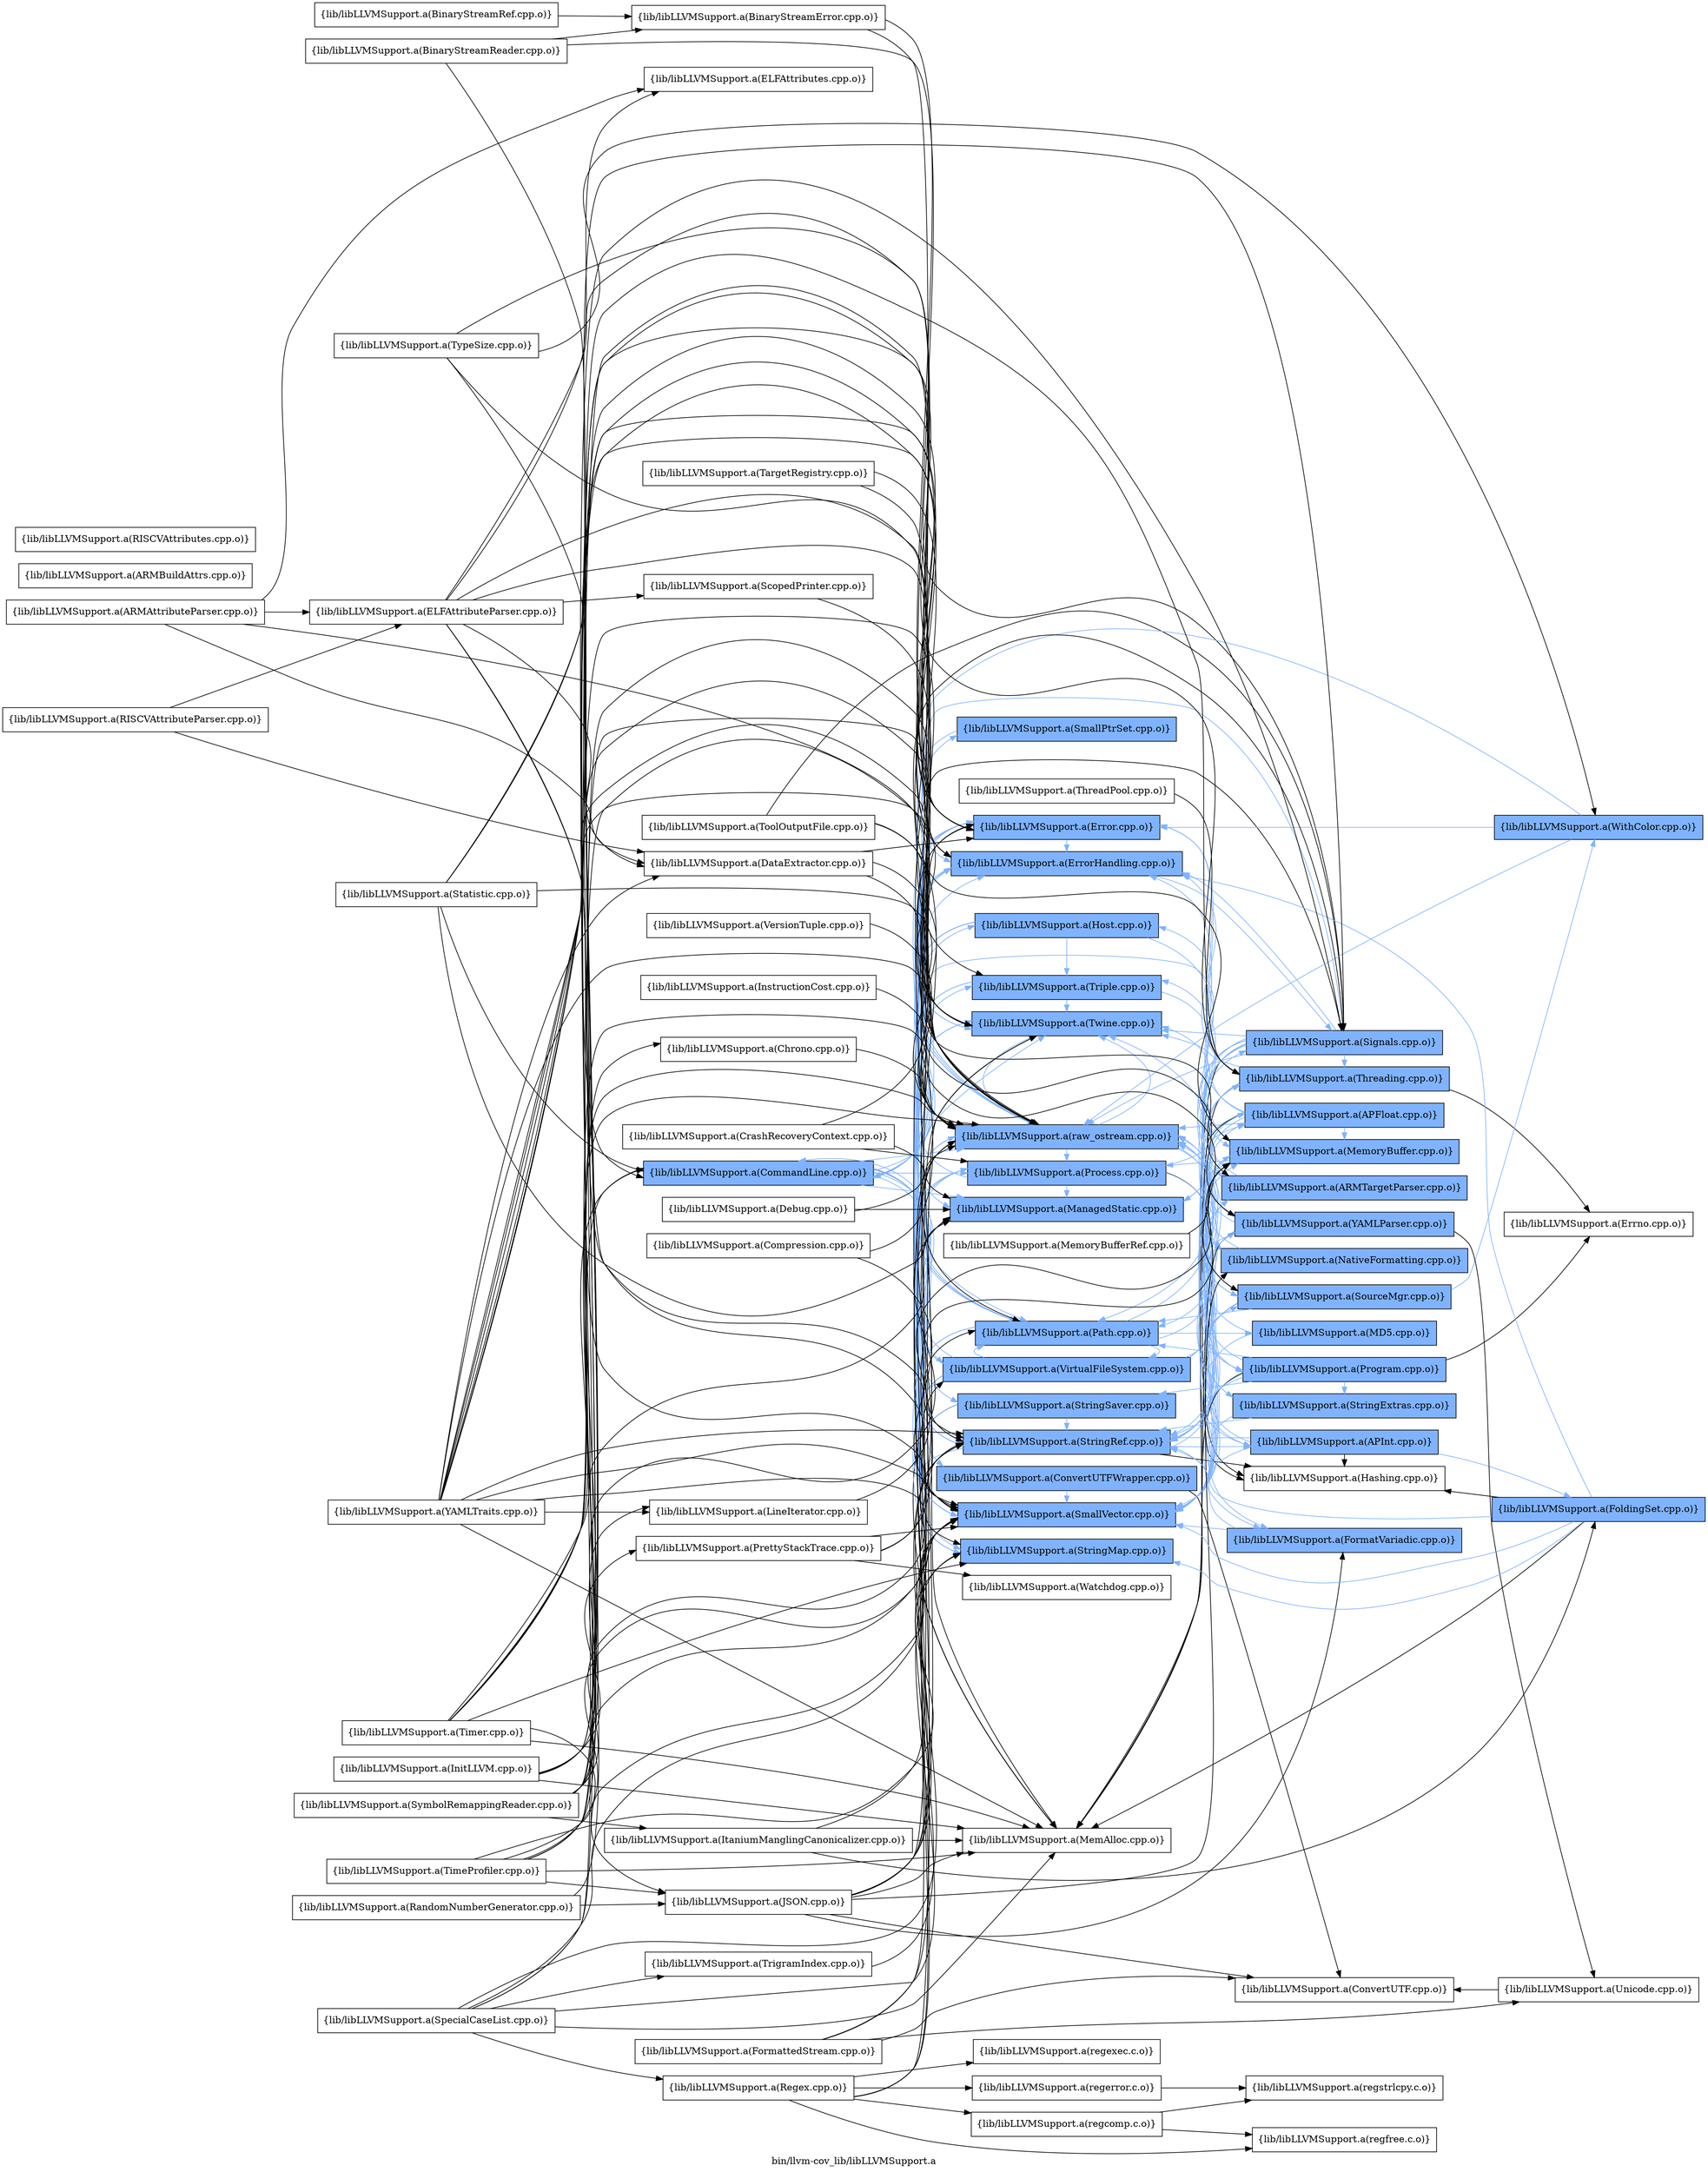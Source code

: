 digraph "bin/llvm-cov_lib/libLLVMSupport.a" {
	label="bin/llvm-cov_lib/libLLVMSupport.a";
	rankdir=LR;
	{ rank=same; Node0x559351436398;  }
	{ rank=same; Node0x559351436ac8; Node0x559351434368; Node0x559351434c28; Node0x5593514374c8; Node0x559351438148; Node0x559351435a88; Node0x559351436118; Node0x559351433eb8; Node0x5593514340e8; Node0x559351433968; Node0x559351438af8; Node0x5593514321f8; Node0x5593514324c8; Node0x559351435538; Node0x559351437a18; Node0x559351435f38; Node0x559351439ea8;  }
	{ rank=same; Node0x559351435e48; Node0x559351438288; Node0x559351432b08; Node0x5593514353f8; Node0x5593514355d8; Node0x55935143a768; Node0x559351432f18; Node0x5593514383c8; Node0x559351431d48; Node0x5593514316b8; Node0x559351436578; Node0x559351439048; Node0x55935143a538; Node0x559351435b28; Node0x5593514371a8;  }
	{ rank=same; Node0x559351436398;  }
	{ rank=same; Node0x559351436ac8; Node0x559351434368; Node0x559351434c28; Node0x5593514374c8; Node0x559351438148; Node0x559351435a88; Node0x559351436118; Node0x559351433eb8; Node0x5593514340e8; Node0x559351433968; Node0x559351438af8; Node0x5593514321f8; Node0x5593514324c8; Node0x559351435538; Node0x559351437a18; Node0x559351435f38; Node0x559351439ea8;  }
	{ rank=same; Node0x559351435e48; Node0x559351438288; Node0x559351432b08; Node0x5593514353f8; Node0x5593514355d8; Node0x55935143a768; Node0x559351432f18; Node0x5593514383c8; Node0x559351431d48; Node0x5593514316b8; Node0x559351436578; Node0x559351439048; Node0x55935143a538; Node0x559351435b28; Node0x5593514371a8;  }

	Node0x559351436398 [shape=record,shape=box,group=1,style=filled,fillcolor="0.600000 0.5 1",label="{lib/libLLVMSupport.a(CommandLine.cpp.o)}"];
	Node0x559351436398 -> Node0x559351436ac8[color="0.600000 0.5 1"];
	Node0x559351436398 -> Node0x559351434368[color="0.600000 0.5 1"];
	Node0x559351436398 -> Node0x559351434c28[color="0.600000 0.5 1"];
	Node0x559351436398 -> Node0x5593514374c8[color="0.600000 0.5 1"];
	Node0x559351436398 -> Node0x559351438148;
	Node0x559351436398 -> Node0x559351435a88[color="0.600000 0.5 1"];
	Node0x559351436398 -> Node0x559351436118[color="0.600000 0.5 1"];
	Node0x559351436398 -> Node0x559351433eb8[color="0.600000 0.5 1"];
	Node0x559351436398 -> Node0x5593514340e8[color="0.600000 0.5 1"];
	Node0x559351436398 -> Node0x559351433968[color="0.600000 0.5 1"];
	Node0x559351436398 -> Node0x559351438af8[color="0.600000 0.5 1"];
	Node0x559351436398 -> Node0x5593514321f8[color="0.600000 0.5 1"];
	Node0x559351436398 -> Node0x5593514324c8[color="0.600000 0.5 1"];
	Node0x559351436398 -> Node0x559351435538[color="0.600000 0.5 1"];
	Node0x559351436398 -> Node0x559351437a18[color="0.600000 0.5 1"];
	Node0x559351436398 -> Node0x559351435f38[color="0.600000 0.5 1"];
	Node0x559351436398 -> Node0x559351439ea8[color="0.600000 0.5 1"];
	Node0x559351435c68 [shape=record,shape=box,group=0,label="{lib/libLLVMSupport.a(InitLLVM.cpp.o)}"];
	Node0x559351435c68 -> Node0x559351434c28;
	Node0x559351435c68 -> Node0x5593514374c8;
	Node0x559351435c68 -> Node0x559351438148;
	Node0x559351435c68 -> Node0x559351439e08;
	Node0x559351435c68 -> Node0x559351438288;
	Node0x559351433968 [shape=record,shape=box,group=1,style=filled,fillcolor="0.600000 0.5 1",label="{lib/libLLVMSupport.a(StringRef.cpp.o)}"];
	Node0x559351433968 -> Node0x559351434368[color="0.600000 0.5 1"];
	Node0x559351433968 -> Node0x559351436118[color="0.600000 0.5 1"];
	Node0x559351433968 -> Node0x5593514353f8[color="0.600000 0.5 1"];
	Node0x559351433968 -> Node0x5593514355d8[color="0.600000 0.5 1"];
	Node0x559351433968 -> Node0x55935143a768;
	Node0x559351435538 [shape=record,shape=box,group=1,style=filled,fillcolor="0.600000 0.5 1",label="{lib/libLLVMSupport.a(raw_ostream.cpp.o)}"];
	Node0x559351435538 -> Node0x559351434368[color="0.600000 0.5 1"];
	Node0x559351435538 -> Node0x559351434c28[color="0.600000 0.5 1"];
	Node0x559351435538 -> Node0x559351436578[color="0.600000 0.5 1"];
	Node0x559351435538 -> Node0x559351439048[color="0.600000 0.5 1"];
	Node0x559351435538 -> Node0x559351436118[color="0.600000 0.5 1"];
	Node0x559351435538 -> Node0x5593514321f8[color="0.600000 0.5 1"];
	Node0x559351435538 -> Node0x559351435f38[color="0.600000 0.5 1"];
	Node0x559351435538 -> Node0x559351439ea8[color="0.600000 0.5 1"];
	Node0x559351435538 -> Node0x55935143a538[color="0.600000 0.5 1"];
	Node0x559351435f38 [shape=record,shape=box,group=1,style=filled,fillcolor="0.600000 0.5 1",label="{lib/libLLVMSupport.a(Path.cpp.o)}"];
	Node0x559351435f38 -> Node0x559351434368[color="0.600000 0.5 1"];
	Node0x559351435f38 -> Node0x5593514383c8[color="0.600000 0.5 1"];
	Node0x559351435f38 -> Node0x559351436118[color="0.600000 0.5 1"];
	Node0x559351435f38 -> Node0x559351433968[color="0.600000 0.5 1"];
	Node0x559351435f38 -> Node0x5593514321f8[color="0.600000 0.5 1"];
	Node0x559351435f38 -> Node0x5593514324c8[color="0.600000 0.5 1"];
	Node0x559351435f38 -> Node0x559351435b28[color="0.600000 0.5 1"];
	Node0x559351435f38 -> Node0x559351439ea8[color="0.600000 0.5 1"];
	Node0x559351435f38 -> Node0x559351438288[color="0.600000 0.5 1"];
	Node0x559351439ea8 [shape=record,shape=box,group=1,style=filled,fillcolor="0.600000 0.5 1",label="{lib/libLLVMSupport.a(Process.cpp.o)}"];
	Node0x559351439ea8 -> Node0x559351434368[color="0.600000 0.5 1"];
	Node0x559351439ea8 -> Node0x5593514374c8[color="0.600000 0.5 1"];
	Node0x559351439ea8 -> Node0x559351436118[color="0.600000 0.5 1"];
	Node0x559351439ea8 -> Node0x5593514371a8[color="0.600000 0.5 1"];
	Node0x559351439ea8 -> Node0x559351433968[color="0.600000 0.5 1"];
	Node0x559351439ea8 -> Node0x5593514353f8[color="0.600000 0.5 1"];
	Node0x559351439ea8 -> Node0x55935143a768;
	Node0x559351439ea8 -> Node0x559351435f38[color="0.600000 0.5 1"];
	Node0x559351434368 [shape=record,shape=box,group=1,style=filled,fillcolor="0.600000 0.5 1",label="{lib/libLLVMSupport.a(Error.cpp.o)}"];
	Node0x559351434368 -> Node0x559351434c28[color="0.600000 0.5 1"];
	Node0x559351434368 -> Node0x5593514374c8[color="0.600000 0.5 1"];
	Node0x559351434368 -> Node0x559351436118[color="0.600000 0.5 1"];
	Node0x559351434368 -> Node0x5593514321f8[color="0.600000 0.5 1"];
	Node0x559351434368 -> Node0x559351435538[color="0.600000 0.5 1"];
	Node0x559351438148 [shape=record,shape=box,group=0,label="{lib/libLLVMSupport.a(MemAlloc.cpp.o)}"];
	Node0x5593514383c8 [shape=record,shape=box,group=1,style=filled,fillcolor="0.600000 0.5 1",label="{lib/libLLVMSupport.a(MemoryBuffer.cpp.o)}"];
	Node0x5593514383c8 -> Node0x559351434368[color="0.600000 0.5 1"];
	Node0x5593514383c8 -> Node0x559351436118[color="0.600000 0.5 1"];
	Node0x5593514383c8 -> Node0x5593514321f8[color="0.600000 0.5 1"];
	Node0x5593514383c8 -> Node0x559351435f38[color="0.600000 0.5 1"];
	Node0x5593514383c8 -> Node0x559351439ea8[color="0.600000 0.5 1"];
	Node0x5593514383c8 -> Node0x55935143a538[color="0.600000 0.5 1"];
	Node0x559351435a88 [shape=record,shape=box,group=1,style=filled,fillcolor="0.600000 0.5 1",label="{lib/libLLVMSupport.a(SmallPtrSet.cpp.o)}"];
	Node0x559351435a88 -> Node0x559351434c28[color="0.600000 0.5 1"];
	Node0x559351436118 [shape=record,shape=box,group=1,style=filled,fillcolor="0.600000 0.5 1",label="{lib/libLLVMSupport.a(SmallVector.cpp.o)}"];
	Node0x559351436118 -> Node0x559351434c28[color="0.600000 0.5 1"];
	Node0x559351435678 [shape=record,shape=box,group=0,label="{lib/libLLVMSupport.a(Chrono.cpp.o)}"];
	Node0x559351435678 -> Node0x559351435538;
	Node0x559351437d38 [shape=record,shape=box,group=0,label="{lib/libLLVMSupport.a(SpecialCaseList.cpp.o)}"];
	Node0x559351437d38 -> Node0x559351434c28;
	Node0x559351437d38 -> Node0x559351438148;
	Node0x559351437d38 -> Node0x559351436708;
	Node0x559351437d38 -> Node0x559351433eb8;
	Node0x559351437d38 -> Node0x559351433968;
	Node0x559351437d38 -> Node0x559351438328;
	Node0x559351437d38 -> Node0x5593514321f8;
	Node0x559351437d38 -> Node0x5593514324c8;
	Node0x559351433eb8 [shape=record,shape=box,group=1,style=filled,fillcolor="0.600000 0.5 1",label="{lib/libLLVMSupport.a(StringMap.cpp.o)}"];
	Node0x559351433eb8 -> Node0x559351434c28[color="0.600000 0.5 1"];
	Node0x559351439ae8 [shape=record,shape=box,group=0,label="{lib/libLLVMSupport.a(ThreadPool.cpp.o)}"];
	Node0x559351439ae8 -> Node0x559351432b08;
	Node0x559351438fa8 [shape=record,shape=box,group=0,label="{lib/libLLVMSupport.a(ToolOutputFile.cpp.o)}"];
	Node0x559351438fa8 -> Node0x559351435538;
	Node0x559351438fa8 -> Node0x559351435f38;
	Node0x559351438fa8 -> Node0x559351438288;
	Node0x559351438af8 [shape=record,shape=box,group=1,style=filled,fillcolor="0.600000 0.5 1",label="{lib/libLLVMSupport.a(Triple.cpp.o)}"];
	Node0x559351438af8 -> Node0x559351436118[color="0.600000 0.5 1"];
	Node0x559351438af8 -> Node0x559351433968[color="0.600000 0.5 1"];
	Node0x559351438af8 -> Node0x559351432f18[color="0.600000 0.5 1"];
	Node0x559351438af8 -> Node0x5593514321f8[color="0.600000 0.5 1"];
	Node0x5593514321f8 [shape=record,shape=box,group=1,style=filled,fillcolor="0.600000 0.5 1",label="{lib/libLLVMSupport.a(Twine.cpp.o)}"];
	Node0x5593514321f8 -> Node0x559351436118[color="0.600000 0.5 1"];
	Node0x5593514321f8 -> Node0x559351435538[color="0.600000 0.5 1"];
	Node0x5593514324c8 [shape=record,shape=box,group=1,style=filled,fillcolor="0.600000 0.5 1",label="{lib/libLLVMSupport.a(VirtualFileSystem.cpp.o)}"];
	Node0x5593514324c8 -> Node0x559351436398[color="0.600000 0.5 1"];
	Node0x5593514324c8 -> Node0x559351434368[color="0.600000 0.5 1"];
	Node0x5593514324c8 -> Node0x559351438148;
	Node0x5593514324c8 -> Node0x5593514383c8[color="0.600000 0.5 1"];
	Node0x5593514324c8 -> Node0x559351436118[color="0.600000 0.5 1"];
	Node0x5593514324c8 -> Node0x559351433eb8[color="0.600000 0.5 1"];
	Node0x5593514324c8 -> Node0x559351433968[color="0.600000 0.5 1"];
	Node0x5593514324c8 -> Node0x559351432f18[color="0.600000 0.5 1"];
	Node0x5593514324c8 -> Node0x5593514321f8[color="0.600000 0.5 1"];
	Node0x5593514324c8 -> Node0x559351431d48[color="0.600000 0.5 1"];
	Node0x5593514324c8 -> Node0x5593514316b8[color="0.600000 0.5 1"];
	Node0x5593514324c8 -> Node0x559351435538[color="0.600000 0.5 1"];
	Node0x5593514324c8 -> Node0x559351435f38[color="0.600000 0.5 1"];
	Node0x55935143a538 [shape=record,shape=box,group=1,style=filled,fillcolor="0.600000 0.5 1",label="{lib/libLLVMSupport.a(Program.cpp.o)}"];
	Node0x55935143a538 -> Node0x559351438148;
	Node0x55935143a538 -> Node0x559351436118[color="0.600000 0.5 1"];
	Node0x55935143a538 -> Node0x5593514371a8[color="0.600000 0.5 1"];
	Node0x55935143a538 -> Node0x5593514340e8[color="0.600000 0.5 1"];
	Node0x55935143a538 -> Node0x559351433968[color="0.600000 0.5 1"];
	Node0x55935143a538 -> Node0x559351435538[color="0.600000 0.5 1"];
	Node0x55935143a538 -> Node0x559351435f38[color="0.600000 0.5 1"];
	Node0x55935143a538 -> Node0x559351438918;
	Node0x559351435e98 [shape=record,shape=box,group=0,label="{lib/libLLVMSupport.a(JSON.cpp.o)}"];
	Node0x559351435e98 -> Node0x559351435e48;
	Node0x559351435e98 -> Node0x559351434368;
	Node0x559351435e98 -> Node0x559351436578;
	Node0x559351435e98 -> Node0x559351438148;
	Node0x559351435e98 -> Node0x559351439048;
	Node0x559351435e98 -> Node0x559351436118;
	Node0x559351435e98 -> Node0x559351433968;
	Node0x559351435e98 -> Node0x5593514321f8;
	Node0x559351435e98 -> Node0x559351435538;
	Node0x559351436708 [shape=record,shape=box,group=0,label="{lib/libLLVMSupport.a(Regex.cpp.o)}"];
	Node0x559351436708 -> Node0x559351436118;
	Node0x559351436708 -> Node0x559351433968;
	Node0x559351436708 -> Node0x5593514321f8;
	Node0x559351436708 -> Node0x559351435308;
	Node0x559351436708 -> Node0x559351433288;
	Node0x559351436708 -> Node0x559351434408;
	Node0x559351436708 -> Node0x559351437608;
	Node0x559351437158 [shape=record,shape=box,group=0,label="{lib/libLLVMSupport.a(LineIterator.cpp.o)}"];
	Node0x559351437158 -> Node0x5593514383c8;
	Node0x5593514371a8 [shape=record,shape=box,group=1,style=filled,fillcolor="0.600000 0.5 1",label="{lib/libLLVMSupport.a(StringExtras.cpp.o)}"];
	Node0x5593514371a8 -> Node0x559351436118[color="0.600000 0.5 1"];
	Node0x5593514371a8 -> Node0x559351433968[color="0.600000 0.5 1"];
	Node0x5593514371a8 -> Node0x559351435538[color="0.600000 0.5 1"];
	Node0x559351436ac8 [shape=record,shape=box,group=1,style=filled,fillcolor="0.600000 0.5 1",label="{lib/libLLVMSupport.a(ConvertUTFWrapper.cpp.o)}"];
	Node0x559351436ac8 -> Node0x559351435e48;
	Node0x559351436ac8 -> Node0x559351436118[color="0.600000 0.5 1"];
	Node0x559351434c28 [shape=record,shape=box,group=1,style=filled,fillcolor="0.600000 0.5 1",label="{lib/libLLVMSupport.a(ErrorHandling.cpp.o)}"];
	Node0x559351434c28 -> Node0x5593514321f8[color="0.600000 0.5 1"];
	Node0x559351434c28 -> Node0x559351435538[color="0.600000 0.5 1"];
	Node0x559351434c28 -> Node0x559351438288[color="0.600000 0.5 1"];
	Node0x5593514374c8 [shape=record,shape=box,group=1,style=filled,fillcolor="0.600000 0.5 1",label="{lib/libLLVMSupport.a(ManagedStatic.cpp.o)}"];
	Node0x5593514374c8 -> Node0x559351432b08[color="0.600000 0.5 1"];
	Node0x5593514340e8 [shape=record,shape=box,group=1,style=filled,fillcolor="0.600000 0.5 1",label="{lib/libLLVMSupport.a(StringSaver.cpp.o)}"];
	Node0x5593514340e8 -> Node0x559351438148;
	Node0x5593514340e8 -> Node0x559351436118[color="0.600000 0.5 1"];
	Node0x5593514340e8 -> Node0x559351433968[color="0.600000 0.5 1"];
	Node0x559351437a18 [shape=record,shape=box,group=1,style=filled,fillcolor="0.600000 0.5 1",label="{lib/libLLVMSupport.a(Host.cpp.o)}"];
	Node0x559351437a18 -> Node0x559351438148;
	Node0x559351437a18 -> Node0x5593514383c8[color="0.600000 0.5 1"];
	Node0x559351437a18 -> Node0x559351433eb8[color="0.600000 0.5 1"];
	Node0x559351437a18 -> Node0x559351433968[color="0.600000 0.5 1"];
	Node0x559351437a18 -> Node0x559351438af8[color="0.600000 0.5 1"];
	Node0x559351437a18 -> Node0x559351435538[color="0.600000 0.5 1"];
	Node0x559351435e48 [shape=record,shape=box,group=0,label="{lib/libLLVMSupport.a(ConvertUTF.cpp.o)}"];
	Node0x559351438288 [shape=record,shape=box,group=1,style=filled,fillcolor="0.600000 0.5 1",label="{lib/libLLVMSupport.a(Signals.cpp.o)}"];
	Node0x559351438288 -> Node0x559351436398[color="0.600000 0.5 1"];
	Node0x559351438288 -> Node0x559351434c28[color="0.600000 0.5 1"];
	Node0x559351438288 -> Node0x559351436578[color="0.600000 0.5 1"];
	Node0x559351438288 -> Node0x5593514374c8[color="0.600000 0.5 1"];
	Node0x559351438288 -> Node0x559351438148;
	Node0x559351438288 -> Node0x5593514383c8[color="0.600000 0.5 1"];
	Node0x559351438288 -> Node0x559351439048[color="0.600000 0.5 1"];
	Node0x559351438288 -> Node0x559351436118[color="0.600000 0.5 1"];
	Node0x559351438288 -> Node0x559351433968[color="0.600000 0.5 1"];
	Node0x559351438288 -> Node0x5593514321f8[color="0.600000 0.5 1"];
	Node0x559351438288 -> Node0x559351435538[color="0.600000 0.5 1"];
	Node0x559351438288 -> Node0x559351435f38[color="0.600000 0.5 1"];
	Node0x559351438288 -> Node0x55935143a538[color="0.600000 0.5 1"];
	Node0x559351438288 -> Node0x559351432b08[color="0.600000 0.5 1"];
	Node0x5593514353a8 [shape=record,shape=box,group=0,label="{lib/libLLVMSupport.a(Debug.cpp.o)}"];
	Node0x5593514353a8 -> Node0x5593514374c8;
	Node0x5593514353a8 -> Node0x559351435538;
	Node0x559351439e08 [shape=record,shape=box,group=0,label="{lib/libLLVMSupport.a(PrettyStackTrace.cpp.o)}"];
	Node0x559351439e08 -> Node0x559351436118;
	Node0x559351439e08 -> Node0x559351435538;
	Node0x559351439e08 -> Node0x559351438288;
	Node0x559351439e08 -> Node0x559351431e88;
	Node0x559351436578 [shape=record,shape=box,group=1,style=filled,fillcolor="0.600000 0.5 1",label="{lib/libLLVMSupport.a(FormatVariadic.cpp.o)}"];
	Node0x559351436578 -> Node0x559351436118[color="0.600000 0.5 1"];
	Node0x559351436578 -> Node0x559351433968[color="0.600000 0.5 1"];
	Node0x559351439048 [shape=record,shape=box,group=1,style=filled,fillcolor="0.600000 0.5 1",label="{lib/libLLVMSupport.a(NativeFormatting.cpp.o)}"];
	Node0x559351439048 -> Node0x559351436118[color="0.600000 0.5 1"];
	Node0x559351439048 -> Node0x559351435538[color="0.600000 0.5 1"];
	Node0x559351432b08 [shape=record,shape=box,group=1,style=filled,fillcolor="0.600000 0.5 1",label="{lib/libLLVMSupport.a(Threading.cpp.o)}"];
	Node0x559351432b08 -> Node0x559351434c28[color="0.600000 0.5 1"];
	Node0x559351432b08 -> Node0x559351438148;
	Node0x559351432b08 -> Node0x559351436118[color="0.600000 0.5 1"];
	Node0x559351432b08 -> Node0x559351433968[color="0.600000 0.5 1"];
	Node0x559351432b08 -> Node0x5593514321f8[color="0.600000 0.5 1"];
	Node0x559351432b08 -> Node0x559351437a18[color="0.600000 0.5 1"];
	Node0x559351432b08 -> Node0x559351438918;
	Node0x559351431e88 [shape=record,shape=box,group=0,label="{lib/libLLVMSupport.a(Watchdog.cpp.o)}"];
	Node0x559351435308 [shape=record,shape=box,group=0,label="{lib/libLLVMSupport.a(regcomp.c.o)}"];
	Node0x559351435308 -> Node0x559351437608;
	Node0x559351435308 -> Node0x559351436e38;
	Node0x559351433288 [shape=record,shape=box,group=0,label="{lib/libLLVMSupport.a(regerror.c.o)}"];
	Node0x559351433288 -> Node0x559351436e38;
	Node0x559351434408 [shape=record,shape=box,group=0,label="{lib/libLLVMSupport.a(regexec.c.o)}"];
	Node0x559351437608 [shape=record,shape=box,group=0,label="{lib/libLLVMSupport.a(regfree.c.o)}"];
	Node0x559351438328 [shape=record,shape=box,group=0,label="{lib/libLLVMSupport.a(TrigramIndex.cpp.o)}"];
	Node0x559351438328 -> Node0x559351436118;
	Node0x5593514353f8 [shape=record,shape=box,group=1,style=filled,fillcolor="0.600000 0.5 1",label="{lib/libLLVMSupport.a(APFloat.cpp.o)}"];
	Node0x5593514353f8 -> Node0x559351436398[color="0.600000 0.5 1"];
	Node0x5593514353f8 -> Node0x559351434368[color="0.600000 0.5 1"];
	Node0x5593514353f8 -> Node0x5593514383c8[color="0.600000 0.5 1"];
	Node0x5593514353f8 -> Node0x559351436118[color="0.600000 0.5 1"];
	Node0x5593514353f8 -> Node0x559351433968[color="0.600000 0.5 1"];
	Node0x5593514353f8 -> Node0x5593514355d8[color="0.600000 0.5 1"];
	Node0x5593514353f8 -> Node0x55935143a768;
	Node0x5593514353f8 -> Node0x559351435538[color="0.600000 0.5 1"];
	Node0x5593514355d8 [shape=record,shape=box,group=1,style=filled,fillcolor="0.600000 0.5 1",label="{lib/libLLVMSupport.a(APInt.cpp.o)}"];
	Node0x5593514355d8 -> Node0x559351436118[color="0.600000 0.5 1"];
	Node0x5593514355d8 -> Node0x559351433968[color="0.600000 0.5 1"];
	Node0x5593514355d8 -> Node0x5593514353f8[color="0.600000 0.5 1"];
	Node0x5593514355d8 -> Node0x55935143a038[color="0.600000 0.5 1"];
	Node0x5593514355d8 -> Node0x55935143a768;
	Node0x5593514355d8 -> Node0x559351435538[color="0.600000 0.5 1"];
	Node0x55935143a768 [shape=record,shape=box,group=0,label="{lib/libLLVMSupport.a(Hashing.cpp.o)}"];
	Node0x55935143a038 [shape=record,shape=box,group=1,style=filled,fillcolor="0.600000 0.5 1",label="{lib/libLLVMSupport.a(FoldingSet.cpp.o)}"];
	Node0x55935143a038 -> Node0x559351434c28[color="0.600000 0.5 1"];
	Node0x55935143a038 -> Node0x559351438148;
	Node0x55935143a038 -> Node0x559351436118[color="0.600000 0.5 1"];
	Node0x55935143a038 -> Node0x559351433eb8[color="0.600000 0.5 1"];
	Node0x55935143a038 -> Node0x559351433968[color="0.600000 0.5 1"];
	Node0x55935143a038 -> Node0x55935143a768;
	Node0x559351432f18 [shape=record,shape=box,group=1,style=filled,fillcolor="0.600000 0.5 1",label="{lib/libLLVMSupport.a(ARMTargetParser.cpp.o)}"];
	Node0x559351432f18 -> Node0x559351436118[color="0.600000 0.5 1"];
	Node0x559351432f18 -> Node0x559351433968[color="0.600000 0.5 1"];
	Node0x559351432f18 -> Node0x559351438af8[color="0.600000 0.5 1"];
	Node0x559351431d48 [shape=record,shape=box,group=1,style=filled,fillcolor="0.600000 0.5 1",label="{lib/libLLVMSupport.a(SourceMgr.cpp.o)}"];
	Node0x559351431d48 -> Node0x5593514383c8[color="0.600000 0.5 1"];
	Node0x559351431d48 -> Node0x559351436118[color="0.600000 0.5 1"];
	Node0x559351431d48 -> Node0x559351433968[color="0.600000 0.5 1"];
	Node0x559351431d48 -> Node0x5593514321f8[color="0.600000 0.5 1"];
	Node0x559351431d48 -> Node0x559351430bc8[color="0.600000 0.5 1"];
	Node0x559351431d48 -> Node0x559351435538[color="0.600000 0.5 1"];
	Node0x559351431d48 -> Node0x559351435f38[color="0.600000 0.5 1"];
	Node0x5593514316b8 [shape=record,shape=box,group=1,style=filled,fillcolor="0.600000 0.5 1",label="{lib/libLLVMSupport.a(YAMLParser.cpp.o)}"];
	Node0x5593514316b8 -> Node0x559351434c28[color="0.600000 0.5 1"];
	Node0x5593514316b8 -> Node0x559351438148;
	Node0x5593514316b8 -> Node0x5593514383c8[color="0.600000 0.5 1"];
	Node0x5593514316b8 -> Node0x559351436118[color="0.600000 0.5 1"];
	Node0x5593514316b8 -> Node0x559351433968[color="0.600000 0.5 1"];
	Node0x5593514316b8 -> Node0x559351431d48[color="0.600000 0.5 1"];
	Node0x5593514316b8 -> Node0x5593514346d8;
	Node0x5593514316b8 -> Node0x559351435538[color="0.600000 0.5 1"];
	Node0x559351430bc8 [shape=record,shape=box,group=1,style=filled,fillcolor="0.600000 0.5 1",label="{lib/libLLVMSupport.a(WithColor.cpp.o)}"];
	Node0x559351430bc8 -> Node0x559351436398[color="0.600000 0.5 1"];
	Node0x559351430bc8 -> Node0x559351434368[color="0.600000 0.5 1"];
	Node0x559351430bc8 -> Node0x559351435538[color="0.600000 0.5 1"];
	Node0x5593514346d8 [shape=record,shape=box,group=0,label="{lib/libLLVMSupport.a(Unicode.cpp.o)}"];
	Node0x5593514346d8 -> Node0x559351435e48;
	Node0x559351436e38 [shape=record,shape=box,group=0,label="{lib/libLLVMSupport.a(regstrlcpy.c.o)}"];
	Node0x559351435b28 [shape=record,shape=box,group=1,style=filled,fillcolor="0.600000 0.5 1",label="{lib/libLLVMSupport.a(MD5.cpp.o)}"];
	Node0x559351435b28 -> Node0x559351436118[color="0.600000 0.5 1"];
	Node0x559351435b28 -> Node0x559351435538[color="0.600000 0.5 1"];
	Node0x5593514396d8 [shape=record,shape=box,group=0,label="{lib/libLLVMSupport.a(CrashRecoveryContext.cpp.o)}"];
	Node0x5593514396d8 -> Node0x5593514374c8;
	Node0x5593514396d8 -> Node0x559351439ea8;
	Node0x5593514396d8 -> Node0x559351438288;
	Node0x559351438918 [shape=record,shape=box,group=0,label="{lib/libLLVMSupport.a(Errno.cpp.o)}"];
	Node0x559351437798 [shape=record,shape=box,group=0,label="{lib/libLLVMSupport.a(DataExtractor.cpp.o)}"];
	Node0x559351437798 -> Node0x559351434368;
	Node0x559351437798 -> Node0x559351433968;
	Node0x559351437798 -> Node0x559351435538;
	Node0x559351431a78 [shape=record,shape=box,group=0,label="{lib/libLLVMSupport.a(TargetRegistry.cpp.o)}"];
	Node0x559351431a78 -> Node0x559351438af8;
	Node0x559351431a78 -> Node0x559351435538;
	Node0x559351431b68 [shape=record,shape=box,group=0,label="{lib/libLLVMSupport.a(TypeSize.cpp.o)}"];
	Node0x559351431b68 -> Node0x559351436398;
	Node0x559351431b68 -> Node0x559351434c28;
	Node0x559351431b68 -> Node0x559351430bc8;
	Node0x559351431b68 -> Node0x559351435538;
	Node0x559351439098 [shape=record,shape=box,group=0,label="{lib/libLLVMSupport.a(FormattedStream.cpp.o)}"];
	Node0x559351439098 -> Node0x559351435e48;
	Node0x559351439098 -> Node0x559351436118;
	Node0x559351439098 -> Node0x5593514346d8;
	Node0x559351439098 -> Node0x559351435538;
	Node0x559351433788 [shape=record,shape=box,group=0,label="{lib/libLLVMSupport.a(InstructionCost.cpp.o)}"];
	Node0x559351433788 -> Node0x559351435538;
	Node0x55935143a678 [shape=record,shape=box,group=0,label="{lib/libLLVMSupport.a(Statistic.cpp.o)}"];
	Node0x55935143a678 -> Node0x559351436398;
	Node0x55935143a678 -> Node0x5593514374c8;
	Node0x55935143a678 -> Node0x559351435538;
	Node0x55935143a678 -> Node0x559351438288;
	Node0x55935143a678 -> Node0x559351432b08;
	Node0x559351435d58 [shape=record,shape=box,group=0,label="{lib/libLLVMSupport.a(Timer.cpp.o)}"];
	Node0x559351435d58 -> Node0x559351435678;
	Node0x559351435d58 -> Node0x559351436398;
	Node0x559351435d58 -> Node0x559351435e98;
	Node0x559351435d58 -> Node0x5593514374c8;
	Node0x559351435d58 -> Node0x559351438148;
	Node0x559351435d58 -> Node0x559351433eb8;
	Node0x559351435d58 -> Node0x559351435538;
	Node0x559351435d58 -> Node0x559351438288;
	Node0x559351435d58 -> Node0x559351432b08;
	Node0x559351437518 [shape=record,shape=box,group=0,label="{lib/libLLVMSupport.a(RandomNumberGenerator.cpp.o)}"];
	Node0x559351437518 -> Node0x559351436398;
	Node0x559351437518 -> Node0x559351435e98;
	Node0x559351436ca8 [shape=record,shape=box,group=0,label="{lib/libLLVMSupport.a(ARMBuildAttrs.cpp.o)}"];
	Node0x559351434d68 [shape=record,shape=box,group=0,label="{lib/libLLVMSupport.a(ARMAttributeParser.cpp.o)}"];
	Node0x559351434d68 -> Node0x559351435538;
	Node0x559351434d68 -> Node0x559351437798;
	Node0x559351434d68 -> Node0x5593514354e8;
	Node0x559351434d68 -> Node0x5593514351c8;
	Node0x5593514354e8 [shape=record,shape=box,group=0,label="{lib/libLLVMSupport.a(ELFAttributeParser.cpp.o)}"];
	Node0x5593514354e8 -> Node0x559351434368;
	Node0x5593514354e8 -> Node0x559351436118;
	Node0x5593514354e8 -> Node0x559351433968;
	Node0x5593514354e8 -> Node0x5593514321f8;
	Node0x5593514354e8 -> Node0x559351435538;
	Node0x5593514354e8 -> Node0x559351437798;
	Node0x5593514354e8 -> Node0x5593514351c8;
	Node0x5593514354e8 -> Node0x559351433a58;
	Node0x559351434278 [shape=record,shape=box,group=0,label="{lib/libLLVMSupport.a(RISCVAttributes.cpp.o)}"];
	Node0x559351434048 [shape=record,shape=box,group=0,label="{lib/libLLVMSupport.a(RISCVAttributeParser.cpp.o)}"];
	Node0x559351434048 -> Node0x559351437798;
	Node0x559351434048 -> Node0x5593514354e8;
	Node0x5593514351c8 [shape=record,shape=box,group=0,label="{lib/libLLVMSupport.a(ELFAttributes.cpp.o)}"];
	Node0x559351433a58 [shape=record,shape=box,group=0,label="{lib/libLLVMSupport.a(ScopedPrinter.cpp.o)}"];
	Node0x559351433a58 -> Node0x559351435538;
	Node0x559351433e18 [shape=record,shape=box,group=0,label="{lib/libLLVMSupport.a(BinaryStreamReader.cpp.o)}"];
	Node0x559351433e18 -> Node0x559351434368;
	Node0x559351433e18 -> Node0x559351436118;
	Node0x559351433e18 -> Node0x5593514337d8;
	Node0x5593514337d8 [shape=record,shape=box,group=0,label="{lib/libLLVMSupport.a(BinaryStreamError.cpp.o)}"];
	Node0x5593514337d8 -> Node0x559351434368;
	Node0x5593514337d8 -> Node0x559351435538;
	Node0x559351433648 [shape=record,shape=box,group=0,label="{lib/libLLVMSupport.a(BinaryStreamRef.cpp.o)}"];
	Node0x559351433648 -> Node0x5593514337d8;
	Node0x5593514330a8 [shape=record,shape=box,group=0,label="{lib/libLLVMSupport.a(Compression.cpp.o)}"];
	Node0x5593514330a8 -> Node0x559351434368;
	Node0x5593514330a8 -> Node0x559351436118;
	Node0x55935143a088 [shape=record,shape=box,group=0,label="{lib/libLLVMSupport.a(ItaniumManglingCanonicalizer.cpp.o)}"];
	Node0x55935143a088 -> Node0x559351438148;
	Node0x55935143a088 -> Node0x559351436118;
	Node0x55935143a088 -> Node0x55935143a038;
	Node0x55935143a178 [shape=record,shape=box,group=0,label="{lib/libLLVMSupport.a(SymbolRemappingReader.cpp.o)}"];
	Node0x55935143a178 -> Node0x559351434368;
	Node0x55935143a178 -> Node0x559351437158;
	Node0x55935143a178 -> Node0x5593514383c8;
	Node0x55935143a178 -> Node0x559351433968;
	Node0x55935143a178 -> Node0x5593514321f8;
	Node0x55935143a178 -> Node0x559351435538;
	Node0x55935143a178 -> Node0x55935143a088;
	Node0x559351431078 [shape=record,shape=box,group=0,label="{lib/libLLVMSupport.a(TimeProfiler.cpp.o)}"];
	Node0x559351431078 -> Node0x559351434368;
	Node0x559351431078 -> Node0x559351435e98;
	Node0x559351431078 -> Node0x559351438148;
	Node0x559351431078 -> Node0x559351436118;
	Node0x559351431078 -> Node0x559351433eb8;
	Node0x559351431078 -> Node0x5593514321f8;
	Node0x559351431078 -> Node0x559351435538;
	Node0x559351431078 -> Node0x559351435f38;
	Node0x5593514326a8 [shape=record,shape=box,group=0,label="{lib/libLLVMSupport.a(MemoryBufferRef.cpp.o)}"];
	Node0x5593514326a8 -> Node0x5593514383c8;
	Node0x559351436528 [shape=record,shape=box,group=0,label="{lib/libLLVMSupport.a(YAMLTraits.cpp.o)}"];
	Node0x559351436528 -> Node0x559351434c28;
	Node0x559351436528 -> Node0x559351437158;
	Node0x559351436528 -> Node0x559351438148;
	Node0x559351436528 -> Node0x5593514383c8;
	Node0x559351436528 -> Node0x559351436118;
	Node0x559351436528 -> Node0x559351433eb8;
	Node0x559351436528 -> Node0x559351433968;
	Node0x559351436528 -> Node0x559351432f18;
	Node0x559351436528 -> Node0x5593514321f8;
	Node0x559351436528 -> Node0x559351431d48;
	Node0x559351436528 -> Node0x5593514316b8;
	Node0x559351436528 -> Node0x559351435538;
	Node0x559351436528 -> Node0x559351437798;
	Node0x559351435da8 [shape=record,shape=box,group=0,label="{lib/libLLVMSupport.a(VersionTuple.cpp.o)}"];
	Node0x559351435da8 -> Node0x559351435538;
}
